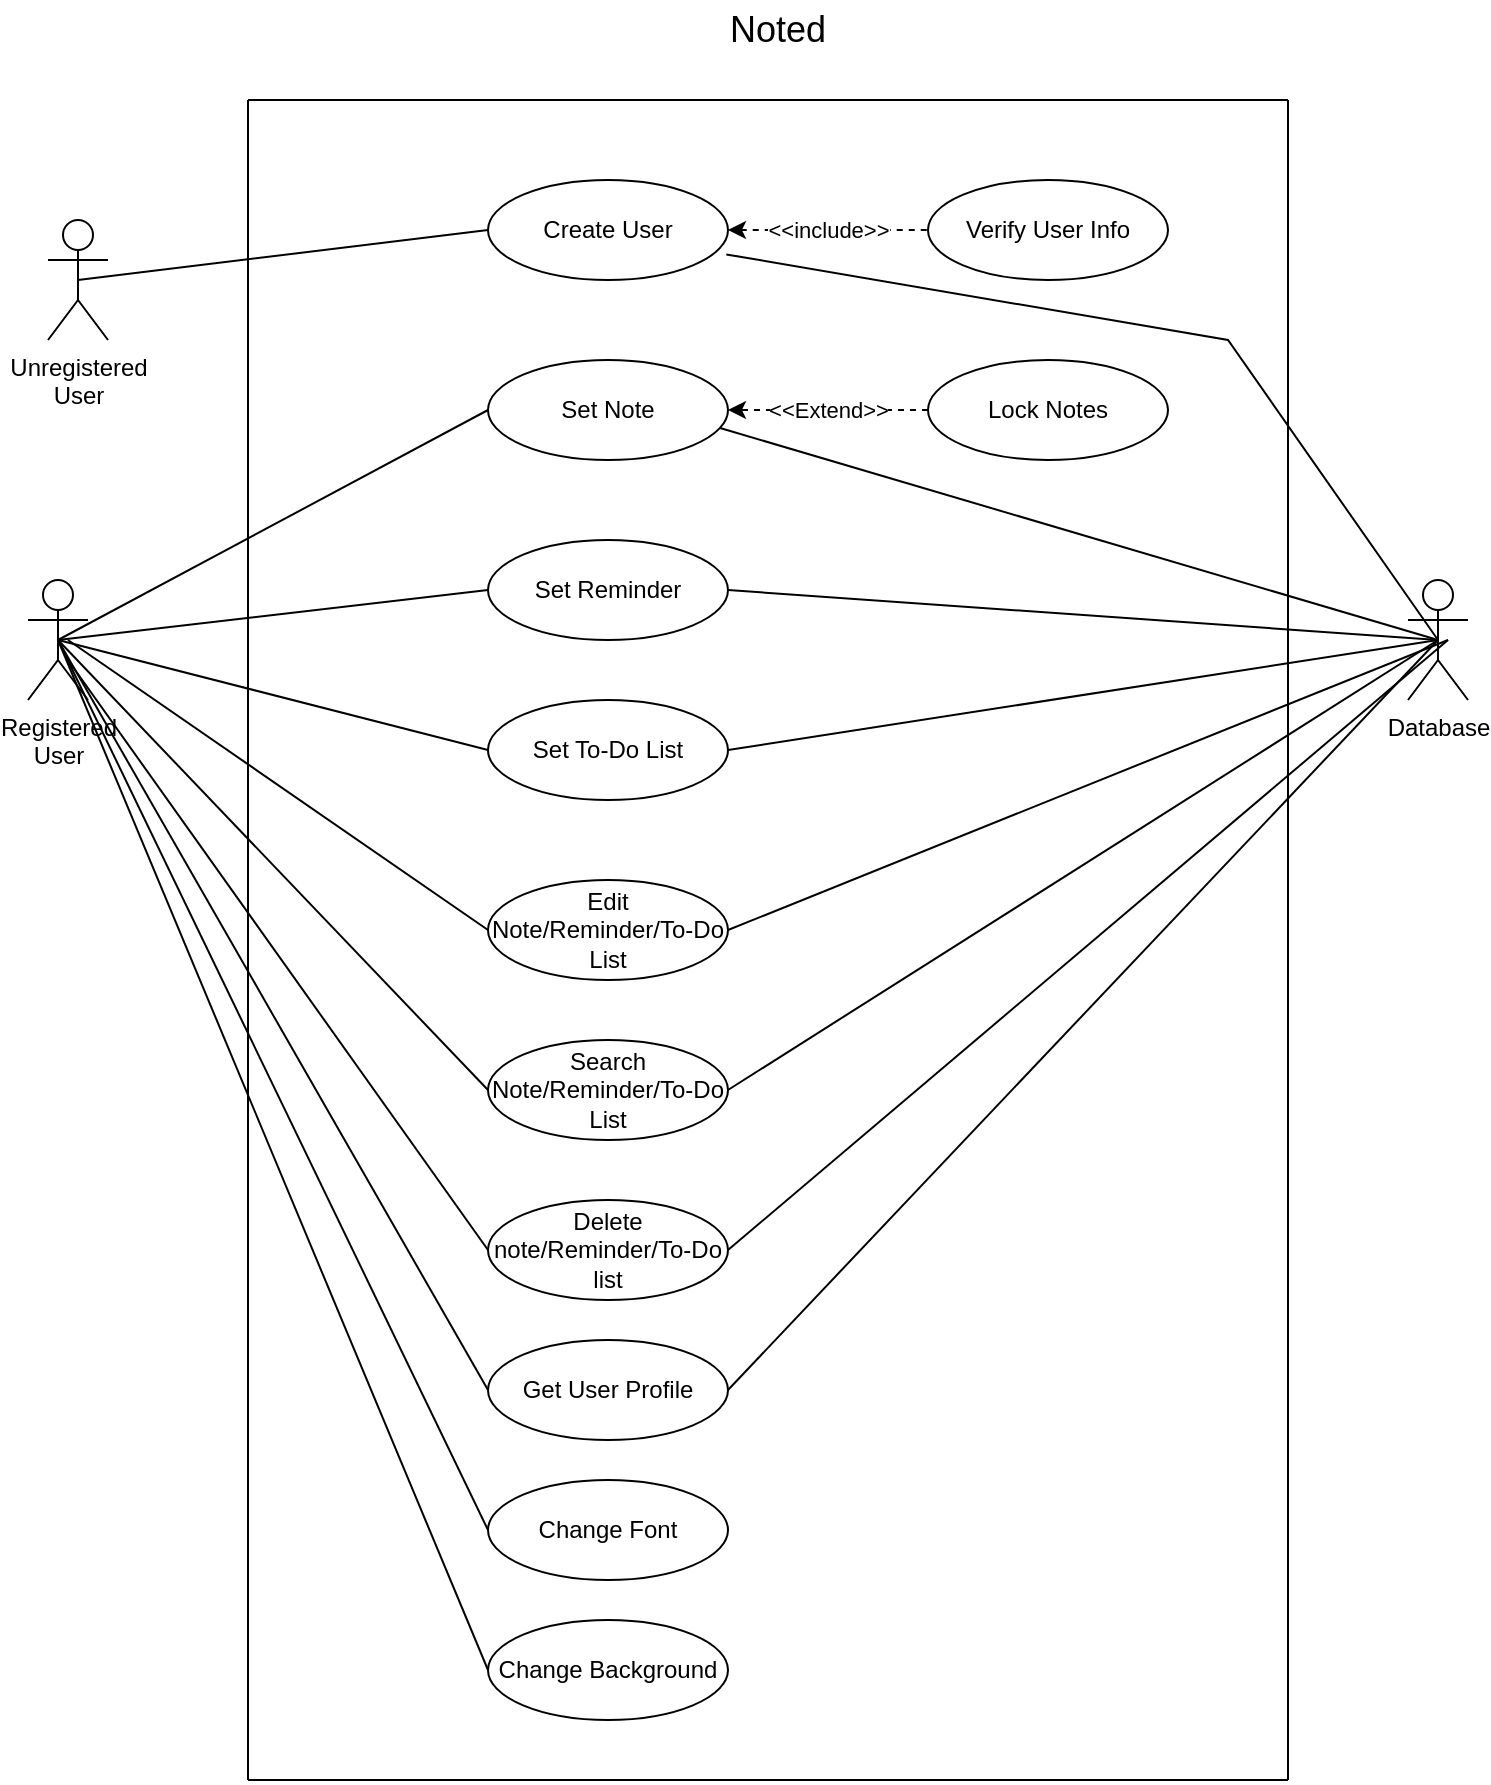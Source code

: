 <mxfile version="22.1.3" type="device">
  <diagram id="R2lEEEUBdFMjLlhIrx00" name="Page-1">
    <mxGraphModel dx="880" dy="468" grid="1" gridSize="10" guides="1" tooltips="1" connect="1" arrows="1" fold="1" page="1" pageScale="1" pageWidth="850" pageHeight="1100" math="0" shadow="0" extFonts="Permanent Marker^https://fonts.googleapis.com/css?family=Permanent+Marker">
      <root>
        <mxCell id="0" />
        <mxCell id="1" parent="0" />
        <mxCell id="UbdFfxhYkOwTz7IuONlC-1" value="Registered &lt;br&gt;User" style="shape=umlActor;verticalLabelPosition=bottom;verticalAlign=top;html=1;outlineConnect=0;" parent="1" vertex="1">
          <mxGeometry x="50" y="320" width="30" height="60" as="geometry" />
        </mxCell>
        <mxCell id="UbdFfxhYkOwTz7IuONlC-4" value="Set Note" style="ellipse;whiteSpace=wrap;html=1;" parent="1" vertex="1">
          <mxGeometry x="280" y="210" width="120" height="50" as="geometry" />
        </mxCell>
        <mxCell id="UbdFfxhYkOwTz7IuONlC-7" value="Search Note/Reminder/To-Do List" style="ellipse;whiteSpace=wrap;html=1;" parent="1" vertex="1">
          <mxGeometry x="280" y="550" width="120" height="50" as="geometry" />
        </mxCell>
        <mxCell id="UbdFfxhYkOwTz7IuONlC-8" value="Change Font" style="ellipse;whiteSpace=wrap;html=1;" parent="1" vertex="1">
          <mxGeometry x="280" y="770" width="120" height="50" as="geometry" />
        </mxCell>
        <mxCell id="UbdFfxhYkOwTz7IuONlC-9" value="Change Background" style="ellipse;whiteSpace=wrap;html=1;" parent="1" vertex="1">
          <mxGeometry x="280" y="840" width="120" height="50" as="geometry" />
        </mxCell>
        <mxCell id="UbdFfxhYkOwTz7IuONlC-22" value="&amp;lt;&amp;lt;include&amp;gt;&amp;gt;" style="edgeStyle=orthogonalEdgeStyle;rounded=0;orthogonalLoop=1;jettySize=auto;html=1;dashed=1;startArrow=classic;startFill=1;endArrow=none;endFill=0;" parent="1" source="UbdFfxhYkOwTz7IuONlC-10" target="UbdFfxhYkOwTz7IuONlC-21" edge="1">
          <mxGeometry relative="1" as="geometry" />
        </mxCell>
        <mxCell id="UbdFfxhYkOwTz7IuONlC-10" value="Create User" style="ellipse;whiteSpace=wrap;html=1;" parent="1" vertex="1">
          <mxGeometry x="280" y="120" width="120" height="50" as="geometry" />
        </mxCell>
        <mxCell id="UbdFfxhYkOwTz7IuONlC-13" value="Get User Profile" style="ellipse;whiteSpace=wrap;html=1;" parent="1" vertex="1">
          <mxGeometry x="280" y="700" width="120" height="50" as="geometry" />
        </mxCell>
        <mxCell id="UbdFfxhYkOwTz7IuONlC-15" value="&amp;lt;&amp;lt;Extend&amp;gt;&amp;gt;" style="edgeStyle=orthogonalEdgeStyle;rounded=0;orthogonalLoop=1;jettySize=auto;html=1;entryX=1;entryY=0.5;entryDx=0;entryDy=0;dashed=1;" parent="1" source="UbdFfxhYkOwTz7IuONlC-14" target="UbdFfxhYkOwTz7IuONlC-4" edge="1">
          <mxGeometry relative="1" as="geometry" />
        </mxCell>
        <mxCell id="UbdFfxhYkOwTz7IuONlC-14" value="Lock Notes" style="ellipse;whiteSpace=wrap;html=1;" parent="1" vertex="1">
          <mxGeometry x="500" y="210" width="120" height="50" as="geometry" />
        </mxCell>
        <mxCell id="UbdFfxhYkOwTz7IuONlC-16" value="Set To-Do List" style="ellipse;whiteSpace=wrap;html=1;" parent="1" vertex="1">
          <mxGeometry x="280" y="380" width="120" height="50" as="geometry" />
        </mxCell>
        <mxCell id="UbdFfxhYkOwTz7IuONlC-17" value="Database" style="shape=umlActor;verticalLabelPosition=bottom;verticalAlign=top;html=1;outlineConnect=0;" parent="1" vertex="1">
          <mxGeometry x="740" y="320" width="30" height="60" as="geometry" />
        </mxCell>
        <mxCell id="UbdFfxhYkOwTz7IuONlC-21" value="Verify User Info" style="ellipse;whiteSpace=wrap;html=1;" parent="1" vertex="1">
          <mxGeometry x="500" y="120" width="120" height="50" as="geometry" />
        </mxCell>
        <mxCell id="UbdFfxhYkOwTz7IuONlC-24" value="" style="endArrow=none;html=1;rounded=0;entryX=0;entryY=0.5;entryDx=0;entryDy=0;exitX=0.5;exitY=0.5;exitDx=0;exitDy=0;exitPerimeter=0;" parent="1" source="UbdFfxhYkOwTz7IuONlC-1" target="UbdFfxhYkOwTz7IuONlC-4" edge="1">
          <mxGeometry width="50" height="50" relative="1" as="geometry">
            <mxPoint x="160" y="260" as="sourcePoint" />
            <mxPoint x="210" y="210" as="targetPoint" />
          </mxGeometry>
        </mxCell>
        <mxCell id="UbdFfxhYkOwTz7IuONlC-25" value="Set Reminder" style="ellipse;whiteSpace=wrap;html=1;" parent="1" vertex="1">
          <mxGeometry x="280" y="300" width="120" height="50" as="geometry" />
        </mxCell>
        <mxCell id="UbdFfxhYkOwTz7IuONlC-26" value="" style="endArrow=none;html=1;rounded=0;entryX=0;entryY=0.5;entryDx=0;entryDy=0;exitX=0.5;exitY=0.5;exitDx=0;exitDy=0;exitPerimeter=0;" parent="1" source="UbdFfxhYkOwTz7IuONlC-1" target="UbdFfxhYkOwTz7IuONlC-25" edge="1">
          <mxGeometry width="50" height="50" relative="1" as="geometry">
            <mxPoint x="150" y="420" as="sourcePoint" />
            <mxPoint x="200" y="370" as="targetPoint" />
          </mxGeometry>
        </mxCell>
        <mxCell id="UbdFfxhYkOwTz7IuONlC-27" value="" style="endArrow=none;html=1;rounded=0;entryX=0;entryY=0.5;entryDx=0;entryDy=0;exitX=0.5;exitY=0.5;exitDx=0;exitDy=0;exitPerimeter=0;" parent="1" source="UbdFfxhYkOwTz7IuONlC-1" target="UbdFfxhYkOwTz7IuONlC-7" edge="1">
          <mxGeometry width="50" height="50" relative="1" as="geometry">
            <mxPoint x="130" y="430" as="sourcePoint" />
            <mxPoint x="180" y="380" as="targetPoint" />
          </mxGeometry>
        </mxCell>
        <mxCell id="UbdFfxhYkOwTz7IuONlC-28" value="" style="endArrow=none;html=1;rounded=0;entryX=0.5;entryY=0.5;entryDx=0;entryDy=0;entryPerimeter=0;exitX=0.967;exitY=0.68;exitDx=0;exitDy=0;exitPerimeter=0;" parent="1" source="UbdFfxhYkOwTz7IuONlC-4" target="UbdFfxhYkOwTz7IuONlC-17" edge="1">
          <mxGeometry width="50" height="50" relative="1" as="geometry">
            <mxPoint x="550" y="370" as="sourcePoint" />
            <mxPoint x="600" y="320" as="targetPoint" />
          </mxGeometry>
        </mxCell>
        <mxCell id="UbdFfxhYkOwTz7IuONlC-29" value="" style="endArrow=none;html=1;rounded=0;entryX=0.5;entryY=0.5;entryDx=0;entryDy=0;entryPerimeter=0;exitX=1;exitY=0.5;exitDx=0;exitDy=0;" parent="1" source="UbdFfxhYkOwTz7IuONlC-25" target="UbdFfxhYkOwTz7IuONlC-17" edge="1">
          <mxGeometry width="50" height="50" relative="1" as="geometry">
            <mxPoint x="480" y="480" as="sourcePoint" />
            <mxPoint x="530" y="430" as="targetPoint" />
          </mxGeometry>
        </mxCell>
        <mxCell id="UbdFfxhYkOwTz7IuONlC-30" value="" style="endArrow=none;html=1;rounded=0;entryX=0.5;entryY=0.5;entryDx=0;entryDy=0;entryPerimeter=0;exitX=0.993;exitY=0.744;exitDx=0;exitDy=0;exitPerimeter=0;" parent="1" source="UbdFfxhYkOwTz7IuONlC-10" target="UbdFfxhYkOwTz7IuONlC-17" edge="1">
          <mxGeometry width="50" height="50" relative="1" as="geometry">
            <mxPoint x="680" y="310" as="sourcePoint" />
            <mxPoint x="730" y="260" as="targetPoint" />
            <Array as="points">
              <mxPoint x="650" y="200" />
            </Array>
          </mxGeometry>
        </mxCell>
        <mxCell id="UbdFfxhYkOwTz7IuONlC-31" value="" style="endArrow=none;html=1;rounded=0;entryX=0;entryY=0.5;entryDx=0;entryDy=0;exitX=0.5;exitY=0.5;exitDx=0;exitDy=0;exitPerimeter=0;" parent="1" source="UbdFfxhYkOwTz7IuONlC-1" target="UbdFfxhYkOwTz7IuONlC-8" edge="1">
          <mxGeometry width="50" height="50" relative="1" as="geometry">
            <mxPoint x="160" y="490" as="sourcePoint" />
            <mxPoint x="210" y="440" as="targetPoint" />
          </mxGeometry>
        </mxCell>
        <mxCell id="UbdFfxhYkOwTz7IuONlC-32" value="" style="endArrow=none;html=1;rounded=0;entryX=0;entryY=0.5;entryDx=0;entryDy=0;exitX=0.5;exitY=0.5;exitDx=0;exitDy=0;exitPerimeter=0;" parent="1" source="UbdFfxhYkOwTz7IuONlC-1" target="UbdFfxhYkOwTz7IuONlC-9" edge="1">
          <mxGeometry width="50" height="50" relative="1" as="geometry">
            <mxPoint x="100" y="560" as="sourcePoint" />
            <mxPoint x="150" y="510" as="targetPoint" />
          </mxGeometry>
        </mxCell>
        <mxCell id="UbdFfxhYkOwTz7IuONlC-33" value="" style="endArrow=none;html=1;rounded=0;entryX=0;entryY=0.5;entryDx=0;entryDy=0;exitX=0.5;exitY=0.5;exitDx=0;exitDy=0;exitPerimeter=0;" parent="1" source="UbdFfxhYkOwTz7IuONlC-1" target="UbdFfxhYkOwTz7IuONlC-13" edge="1">
          <mxGeometry width="50" height="50" relative="1" as="geometry">
            <mxPoint x="130" y="620" as="sourcePoint" />
            <mxPoint x="180" y="570" as="targetPoint" />
          </mxGeometry>
        </mxCell>
        <mxCell id="UbdFfxhYkOwTz7IuONlC-34" value="" style="endArrow=none;html=1;rounded=0;entryX=0;entryY=0.5;entryDx=0;entryDy=0;exitX=0.5;exitY=0.5;exitDx=0;exitDy=0;exitPerimeter=0;" parent="1" source="UbdFfxhYkOwTz7IuONlC-1" target="UbdFfxhYkOwTz7IuONlC-16" edge="1">
          <mxGeometry width="50" height="50" relative="1" as="geometry">
            <mxPoint x="120" y="660" as="sourcePoint" />
            <mxPoint x="170" y="610" as="targetPoint" />
          </mxGeometry>
        </mxCell>
        <mxCell id="UbdFfxhYkOwTz7IuONlC-35" value="" style="endArrow=none;html=1;rounded=0;entryX=0.5;entryY=0.5;entryDx=0;entryDy=0;entryPerimeter=0;exitX=1;exitY=0.5;exitDx=0;exitDy=0;" parent="1" source="UbdFfxhYkOwTz7IuONlC-7" target="UbdFfxhYkOwTz7IuONlC-17" edge="1">
          <mxGeometry width="50" height="50" relative="1" as="geometry">
            <mxPoint x="660" y="460" as="sourcePoint" />
            <mxPoint x="710" y="410" as="targetPoint" />
          </mxGeometry>
        </mxCell>
        <mxCell id="UbdFfxhYkOwTz7IuONlC-36" value="" style="endArrow=none;html=1;rounded=0;entryX=0.5;entryY=0.5;entryDx=0;entryDy=0;entryPerimeter=0;exitX=1;exitY=0.5;exitDx=0;exitDy=0;" parent="1" source="UbdFfxhYkOwTz7IuONlC-13" target="UbdFfxhYkOwTz7IuONlC-17" edge="1">
          <mxGeometry width="50" height="50" relative="1" as="geometry">
            <mxPoint x="680" y="490" as="sourcePoint" />
            <mxPoint x="730" y="440" as="targetPoint" />
          </mxGeometry>
        </mxCell>
        <mxCell id="UbdFfxhYkOwTz7IuONlC-37" value="" style="endArrow=none;html=1;rounded=0;entryX=0.5;entryY=0.5;entryDx=0;entryDy=0;entryPerimeter=0;exitX=1;exitY=0.5;exitDx=0;exitDy=0;" parent="1" source="UbdFfxhYkOwTz7IuONlC-16" target="UbdFfxhYkOwTz7IuONlC-17" edge="1">
          <mxGeometry width="50" height="50" relative="1" as="geometry">
            <mxPoint x="610" y="620" as="sourcePoint" />
            <mxPoint x="660" y="570" as="targetPoint" />
          </mxGeometry>
        </mxCell>
        <mxCell id="UbdFfxhYkOwTz7IuONlC-41" value="" style="endArrow=none;html=1;rounded=0;" parent="1" edge="1">
          <mxGeometry width="50" height="50" relative="1" as="geometry">
            <mxPoint x="160" y="920" as="sourcePoint" />
            <mxPoint x="160" y="80" as="targetPoint" />
          </mxGeometry>
        </mxCell>
        <mxCell id="UbdFfxhYkOwTz7IuONlC-42" value="" style="endArrow=none;html=1;rounded=0;" parent="1" edge="1">
          <mxGeometry width="50" height="50" relative="1" as="geometry">
            <mxPoint x="160" y="920" as="sourcePoint" />
            <mxPoint x="680" y="920" as="targetPoint" />
          </mxGeometry>
        </mxCell>
        <mxCell id="UbdFfxhYkOwTz7IuONlC-43" value="" style="endArrow=none;html=1;rounded=0;" parent="1" edge="1">
          <mxGeometry width="50" height="50" relative="1" as="geometry">
            <mxPoint x="680" y="920" as="sourcePoint" />
            <mxPoint x="680" y="80" as="targetPoint" />
          </mxGeometry>
        </mxCell>
        <mxCell id="UbdFfxhYkOwTz7IuONlC-44" value="" style="endArrow=none;html=1;rounded=0;" parent="1" edge="1">
          <mxGeometry width="50" height="50" relative="1" as="geometry">
            <mxPoint x="160" y="80" as="sourcePoint" />
            <mxPoint x="680" y="80" as="targetPoint" />
          </mxGeometry>
        </mxCell>
        <mxCell id="UbdFfxhYkOwTz7IuONlC-46" value="&lt;font style=&quot;font-size: 18px;&quot;&gt;Noted&lt;/font&gt;" style="text;html=1;strokeColor=none;fillColor=none;align=center;verticalAlign=middle;whiteSpace=wrap;rounded=0;" parent="1" vertex="1">
          <mxGeometry x="395" y="30" width="60" height="30" as="geometry" />
        </mxCell>
        <mxCell id="UbdFfxhYkOwTz7IuONlC-48" value="Edit Note/Reminder/To-Do List" style="ellipse;whiteSpace=wrap;html=1;" parent="1" vertex="1">
          <mxGeometry x="280" y="470" width="120" height="50" as="geometry" />
        </mxCell>
        <mxCell id="UbdFfxhYkOwTz7IuONlC-49" value="" style="endArrow=none;html=1;rounded=0;entryX=0;entryY=0.5;entryDx=0;entryDy=0;" parent="1" target="UbdFfxhYkOwTz7IuONlC-48" edge="1">
          <mxGeometry width="50" height="50" relative="1" as="geometry">
            <mxPoint x="70" y="350" as="sourcePoint" />
            <mxPoint x="220" y="420" as="targetPoint" />
          </mxGeometry>
        </mxCell>
        <mxCell id="UbdFfxhYkOwTz7IuONlC-50" value="" style="endArrow=none;html=1;rounded=0;exitX=1;exitY=0.5;exitDx=0;exitDy=0;" parent="1" source="UbdFfxhYkOwTz7IuONlC-48" edge="1">
          <mxGeometry width="50" height="50" relative="1" as="geometry">
            <mxPoint x="450" y="490" as="sourcePoint" />
            <mxPoint x="760" y="350" as="targetPoint" />
          </mxGeometry>
        </mxCell>
        <mxCell id="UbdFfxhYkOwTz7IuONlC-53" value="Unregistered&lt;br&gt;User" style="shape=umlActor;verticalLabelPosition=bottom;verticalAlign=top;html=1;outlineConnect=0;" parent="1" vertex="1">
          <mxGeometry x="60" y="140" width="30" height="60" as="geometry" />
        </mxCell>
        <mxCell id="UbdFfxhYkOwTz7IuONlC-57" value="" style="endArrow=none;html=1;rounded=0;entryX=0;entryY=0.5;entryDx=0;entryDy=0;exitX=0.5;exitY=0.5;exitDx=0;exitDy=0;exitPerimeter=0;" parent="1" source="UbdFfxhYkOwTz7IuONlC-53" target="UbdFfxhYkOwTz7IuONlC-10" edge="1">
          <mxGeometry width="50" height="50" relative="1" as="geometry">
            <mxPoint x="80" y="100" as="sourcePoint" />
            <mxPoint x="130" y="50" as="targetPoint" />
          </mxGeometry>
        </mxCell>
        <mxCell id="szX7GuyrDoVxBQlq1xDT-1" value="Delete note/Reminder/To-Do list" style="ellipse;whiteSpace=wrap;html=1;" vertex="1" parent="1">
          <mxGeometry x="280" y="630" width="120" height="50" as="geometry" />
        </mxCell>
        <mxCell id="szX7GuyrDoVxBQlq1xDT-2" value="" style="endArrow=none;html=1;rounded=0;exitX=0;exitY=0.5;exitDx=0;exitDy=0;" edge="1" parent="1" source="szX7GuyrDoVxBQlq1xDT-1">
          <mxGeometry width="50" height="50" relative="1" as="geometry">
            <mxPoint x="80" y="610" as="sourcePoint" />
            <mxPoint x="70" y="360" as="targetPoint" />
          </mxGeometry>
        </mxCell>
        <mxCell id="szX7GuyrDoVxBQlq1xDT-3" value="" style="endArrow=none;html=1;rounded=0;exitX=1;exitY=0.5;exitDx=0;exitDy=0;" edge="1" parent="1" source="szX7GuyrDoVxBQlq1xDT-1">
          <mxGeometry width="50" height="50" relative="1" as="geometry">
            <mxPoint x="550" y="640" as="sourcePoint" />
            <mxPoint x="760" y="350" as="targetPoint" />
          </mxGeometry>
        </mxCell>
      </root>
    </mxGraphModel>
  </diagram>
</mxfile>
